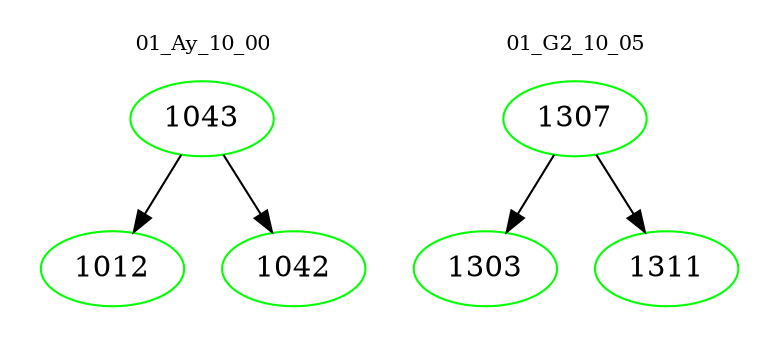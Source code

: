 digraph{
subgraph cluster_0 {
color = white
label = "01_Ay_10_00";
fontsize=10;
T0_1043 [label="1043", color="green"]
T0_1043 -> T0_1012 [color="black"]
T0_1012 [label="1012", color="green"]
T0_1043 -> T0_1042 [color="black"]
T0_1042 [label="1042", color="green"]
}
subgraph cluster_1 {
color = white
label = "01_G2_10_05";
fontsize=10;
T1_1307 [label="1307", color="green"]
T1_1307 -> T1_1303 [color="black"]
T1_1303 [label="1303", color="green"]
T1_1307 -> T1_1311 [color="black"]
T1_1311 [label="1311", color="green"]
}
}

